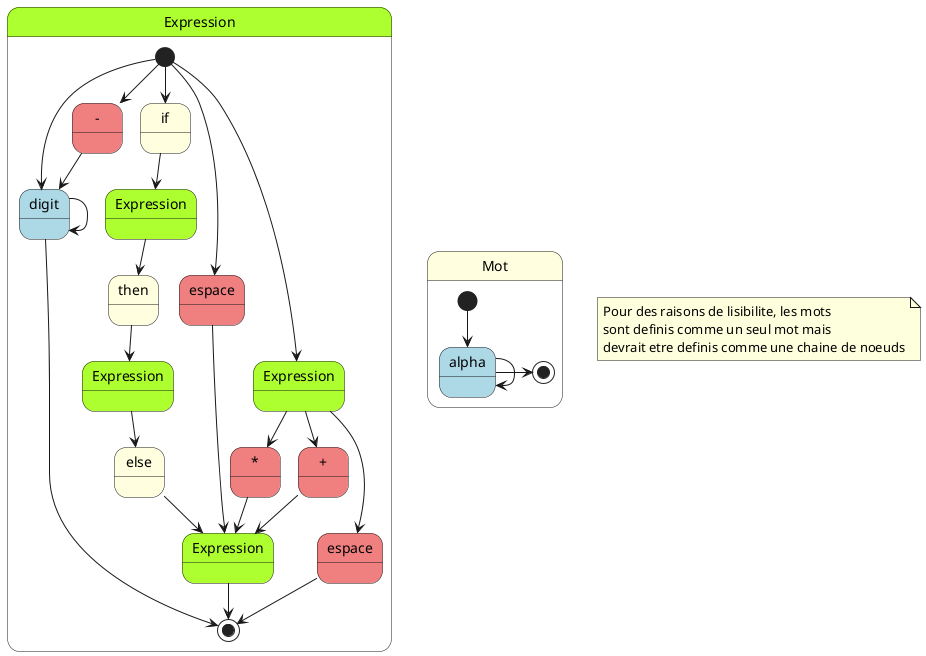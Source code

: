 @startuml Gramaire

state Expression #GreenYellow {
    state "-" as moins #LightCoral
    [*] --> digit #LightBlue
    [*] --> moins
    moins --> digit
    digit --> digit
    digit --> [*]

    state "Expression" as end #GreenYellow
    end --> [*]

    state "Expression" as IfExpression #GreenYellow
    state "Expression" as ThenExpression #GreenYellow
    [*] --> if #LightYellow
    if --> IfExpression
    IfExpression --> then #LightYellow
    then --> ThenExpression
    ThenExpression --> else #LightYellow
    else --> end

    state "Expression" as source #GreenYellow
    [*] --> source

    state "+" as plus #LightCoral
    source --> plus
    plus --> end

    state "*" as mult #LightCoral
    source --> mult
    mult --> end

    state "espace" as espace1 #LightCoral
    source --> espace1
    espace1 --> [*]

    state "espace" as espace2 #LightCoral
    [*] --> espace2
    espace2 --> end
}

state Mot #LightYellow {
    [*] --> alpha #LightBlue
    alpha -> alpha
    alpha -> [*]
}

note "Pour des raisons de lisibilite, les mots\nsont definis comme un seul mot mais\ndevrait etre definis comme une chaine de noeuds" as N1

@enduml